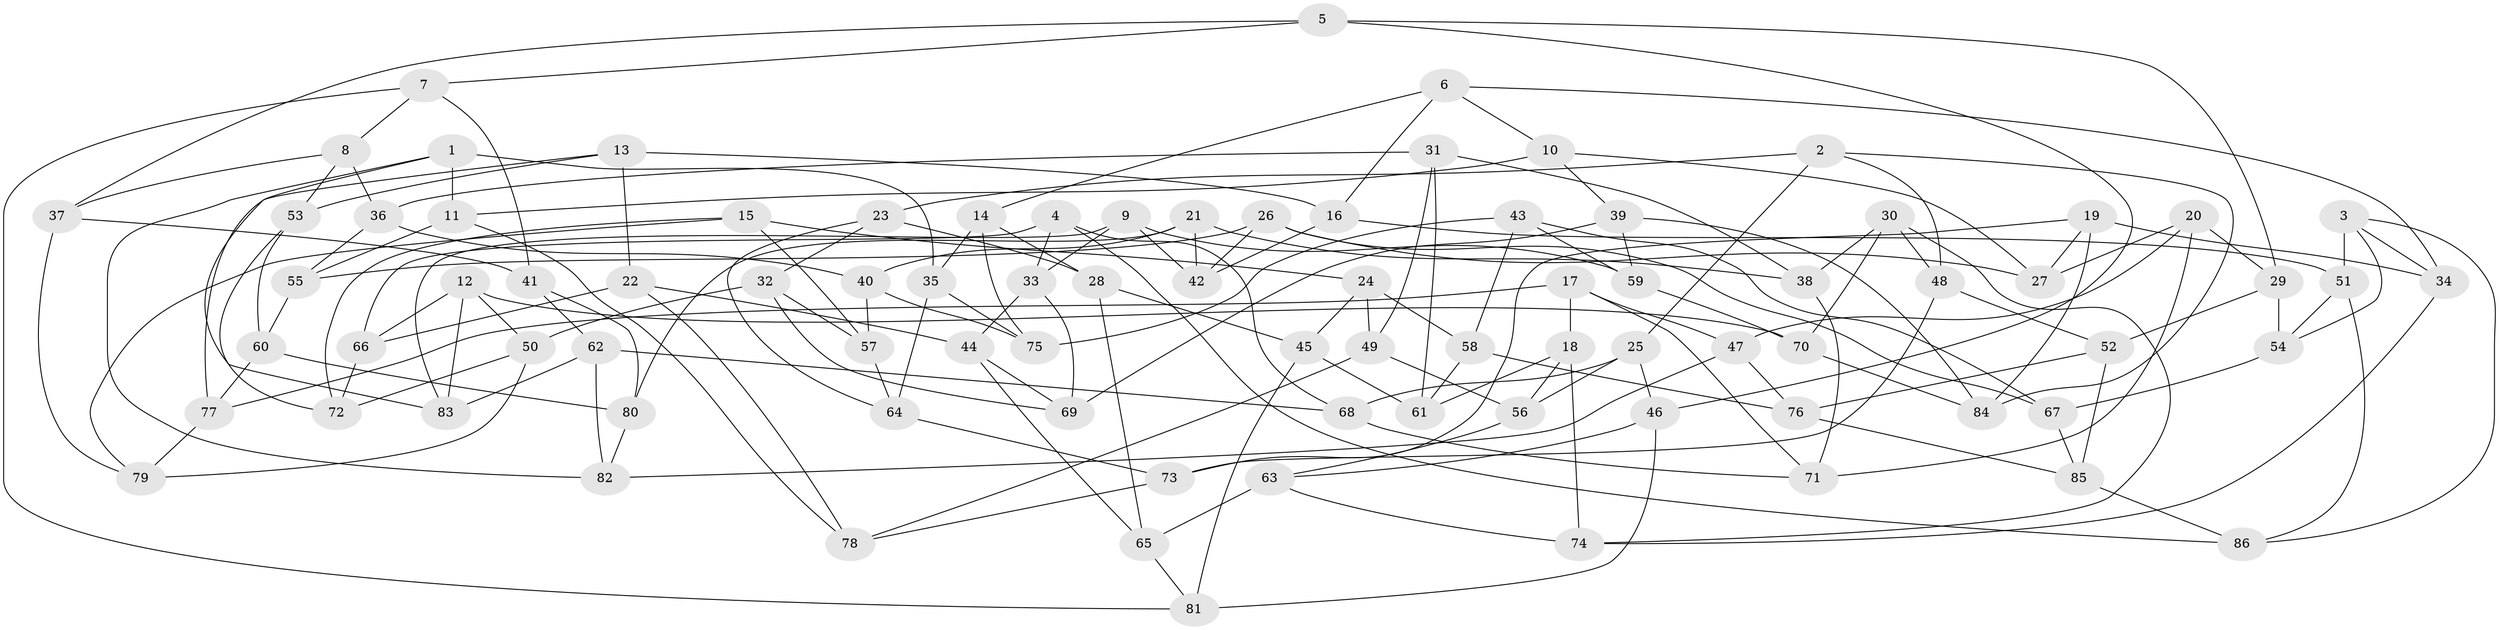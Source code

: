 // coarse degree distribution, {5: 0.06666666666666667, 8: 0.03333333333333333, 4: 0.6333333333333333, 6: 0.26666666666666666}
// Generated by graph-tools (version 1.1) at 2025/20/03/04/25 18:20:45]
// undirected, 86 vertices, 172 edges
graph export_dot {
graph [start="1"]
  node [color=gray90,style=filled];
  1;
  2;
  3;
  4;
  5;
  6;
  7;
  8;
  9;
  10;
  11;
  12;
  13;
  14;
  15;
  16;
  17;
  18;
  19;
  20;
  21;
  22;
  23;
  24;
  25;
  26;
  27;
  28;
  29;
  30;
  31;
  32;
  33;
  34;
  35;
  36;
  37;
  38;
  39;
  40;
  41;
  42;
  43;
  44;
  45;
  46;
  47;
  48;
  49;
  50;
  51;
  52;
  53;
  54;
  55;
  56;
  57;
  58;
  59;
  60;
  61;
  62;
  63;
  64;
  65;
  66;
  67;
  68;
  69;
  70;
  71;
  72;
  73;
  74;
  75;
  76;
  77;
  78;
  79;
  80;
  81;
  82;
  83;
  84;
  85;
  86;
  1 -- 11;
  1 -- 35;
  1 -- 83;
  1 -- 82;
  2 -- 25;
  2 -- 48;
  2 -- 84;
  2 -- 23;
  3 -- 51;
  3 -- 54;
  3 -- 86;
  3 -- 34;
  4 -- 68;
  4 -- 66;
  4 -- 33;
  4 -- 86;
  5 -- 7;
  5 -- 46;
  5 -- 29;
  5 -- 37;
  6 -- 10;
  6 -- 14;
  6 -- 34;
  6 -- 16;
  7 -- 81;
  7 -- 41;
  7 -- 8;
  8 -- 36;
  8 -- 37;
  8 -- 53;
  9 -- 83;
  9 -- 33;
  9 -- 59;
  9 -- 42;
  10 -- 39;
  10 -- 27;
  10 -- 11;
  11 -- 55;
  11 -- 78;
  12 -- 83;
  12 -- 66;
  12 -- 50;
  12 -- 70;
  13 -- 16;
  13 -- 22;
  13 -- 77;
  13 -- 53;
  14 -- 35;
  14 -- 75;
  14 -- 28;
  15 -- 79;
  15 -- 72;
  15 -- 24;
  15 -- 57;
  16 -- 42;
  16 -- 51;
  17 -- 47;
  17 -- 77;
  17 -- 18;
  17 -- 71;
  18 -- 74;
  18 -- 56;
  18 -- 61;
  19 -- 84;
  19 -- 34;
  19 -- 27;
  19 -- 73;
  20 -- 27;
  20 -- 47;
  20 -- 71;
  20 -- 29;
  21 -- 38;
  21 -- 42;
  21 -- 40;
  21 -- 80;
  22 -- 44;
  22 -- 66;
  22 -- 78;
  23 -- 28;
  23 -- 32;
  23 -- 64;
  24 -- 45;
  24 -- 58;
  24 -- 49;
  25 -- 46;
  25 -- 56;
  25 -- 68;
  26 -- 67;
  26 -- 42;
  26 -- 27;
  26 -- 55;
  28 -- 65;
  28 -- 45;
  29 -- 52;
  29 -- 54;
  30 -- 74;
  30 -- 48;
  30 -- 38;
  30 -- 70;
  31 -- 38;
  31 -- 36;
  31 -- 61;
  31 -- 49;
  32 -- 57;
  32 -- 50;
  32 -- 69;
  33 -- 69;
  33 -- 44;
  34 -- 74;
  35 -- 64;
  35 -- 75;
  36 -- 40;
  36 -- 55;
  37 -- 79;
  37 -- 41;
  38 -- 71;
  39 -- 69;
  39 -- 59;
  39 -- 84;
  40 -- 57;
  40 -- 75;
  41 -- 80;
  41 -- 62;
  43 -- 58;
  43 -- 59;
  43 -- 75;
  43 -- 67;
  44 -- 65;
  44 -- 69;
  45 -- 61;
  45 -- 81;
  46 -- 63;
  46 -- 81;
  47 -- 82;
  47 -- 76;
  48 -- 52;
  48 -- 73;
  49 -- 78;
  49 -- 56;
  50 -- 79;
  50 -- 72;
  51 -- 86;
  51 -- 54;
  52 -- 76;
  52 -- 85;
  53 -- 60;
  53 -- 72;
  54 -- 67;
  55 -- 60;
  56 -- 63;
  57 -- 64;
  58 -- 61;
  58 -- 76;
  59 -- 70;
  60 -- 80;
  60 -- 77;
  62 -- 83;
  62 -- 82;
  62 -- 68;
  63 -- 74;
  63 -- 65;
  64 -- 73;
  65 -- 81;
  66 -- 72;
  67 -- 85;
  68 -- 71;
  70 -- 84;
  73 -- 78;
  76 -- 85;
  77 -- 79;
  80 -- 82;
  85 -- 86;
}
